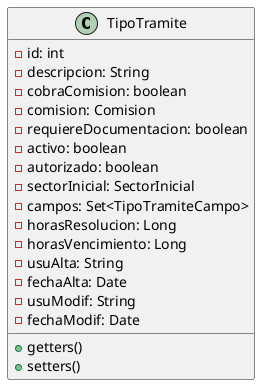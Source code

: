 @startuml TipoTramite

class TipoTramite{
 -id: int
 -descripcion: String
 -cobraComision: boolean
 -comision: Comision
 -requiereDocumentacion: boolean
 -activo: boolean
 -autorizado: boolean
 -sectorInicial: SectorInicial
 -campos: Set<TipoTramiteCampo>
 -horasResolucion: Long
 -horasVencimiento: Long
 -usuAlta: String
 -fechaAlta: Date
 -usuModif: String
 -fechaModif: Date
 +getters()
 +setters()
}

@enduml